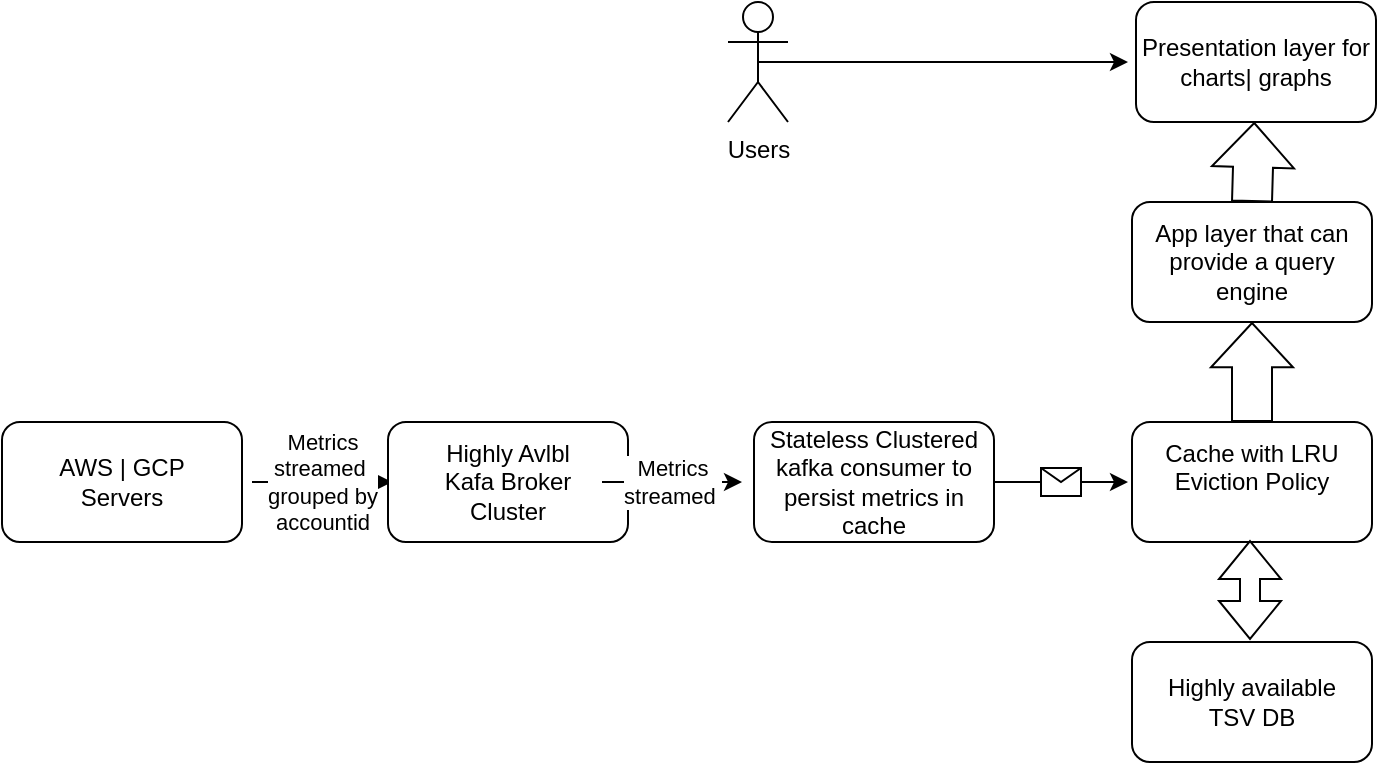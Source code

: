 <mxfile version="20.7.4" type="github"><diagram id="RyDGg3l4UlWJxpqEmcc0" name="Page-1"><mxGraphModel dx="1644" dy="436" grid="1" gridSize="10" guides="1" tooltips="1" connect="1" arrows="1" fold="1" page="1" pageScale="1" pageWidth="850" pageHeight="1100" math="0" shadow="0"><root><mxCell id="0"/><mxCell id="1" parent="0"/><mxCell id="UlwqRI6MdpnJJVIox9KN-1" value="App layer that can provide a query engine" style="rounded=1;whiteSpace=wrap;html=1;" parent="1" vertex="1"><mxGeometry x="552" y="160" width="120" height="60" as="geometry"/></mxCell><mxCell id="UlwqRI6MdpnJJVIox9KN-2" value="Cache with LRU Eviction Policy&lt;span style=&quot;color: rgba(0, 0, 0, 0); font-family: monospace; font-size: 0px; text-align: start;&quot;&gt;%3CmxGraphModel%3E%3Croot%3E%3CmxCell%20id%3D%220%22%2F%3E%3CmxCell%20id%3D%221%22%20parent%3D%220%22%2F%3E%3CmxCell%20id%3D%222%22%20value%3D%22App%22%20style%3D%22rounded%3D1%3BwhiteSpace%3Dwrap%3Bhtml%3D1%3B%22%20vertex%3D%221%22%20parent%3D%221%22%3E%3CmxGeometry%20x%3D%22200%22%20y%3D%22160%22%20width%3D%22120%22%20height%3D%2260%22%20as%3D%22geometry%22%2F%3E%3C%2FmxCell%3E%3C%2Froot%3E%3C%2FmxGraphModel%3E|&lt;br&gt;&lt;br&gt;&lt;/span&gt;" style="rounded=1;whiteSpace=wrap;html=1;" parent="1" vertex="1"><mxGeometry x="552" y="270" width="120" height="60" as="geometry"/></mxCell><mxCell id="UlwqRI6MdpnJJVIox9KN-3" value="Highly available&lt;br&gt;TSV DB" style="rounded=1;whiteSpace=wrap;html=1;" parent="1" vertex="1"><mxGeometry x="552" y="380" width="120" height="60" as="geometry"/></mxCell><mxCell id="UlwqRI6MdpnJJVIox9KN-15" value="Metrics &lt;br&gt;streamed&amp;nbsp;&lt;br&gt;grouped by &lt;br&gt;accountid" style="edgeStyle=orthogonalEdgeStyle;rounded=0;orthogonalLoop=1;jettySize=auto;html=1;exitX=1;exitY=0.5;exitDx=0;exitDy=0;entryX=0;entryY=0.5;entryDx=0;entryDy=0;" parent="1" edge="1"><mxGeometry relative="1" as="geometry"><mxPoint x="112" y="300" as="sourcePoint"/><mxPoint x="182" y="300" as="targetPoint"/></mxGeometry></mxCell><mxCell id="UlwqRI6MdpnJJVIox9KN-4" value="AWS | GCP &lt;br&gt;Servers" style="rounded=1;whiteSpace=wrap;html=1;" parent="1" vertex="1"><mxGeometry x="-13" y="270" width="120" height="60" as="geometry"/></mxCell><mxCell id="UlwqRI6MdpnJJVIox9KN-10" value="Highly Avlbl&lt;br&gt;Kafa Broker &lt;br&gt;Cluster" style="rounded=1;whiteSpace=wrap;html=1;" parent="1" vertex="1"><mxGeometry x="180" y="270" width="120" height="60" as="geometry"/></mxCell><mxCell id="UlwqRI6MdpnJJVIox9KN-11" value="Stateless Clustered kafka consumer to persist metrics in cache" style="rounded=1;whiteSpace=wrap;html=1;" parent="1" vertex="1"><mxGeometry x="363" y="270" width="120" height="60" as="geometry"/></mxCell><mxCell id="UlwqRI6MdpnJJVIox9KN-13" value="" style="endArrow=classic;html=1;rounded=0;exitX=1;exitY=0.5;exitDx=0;exitDy=0;" parent="1" source="UlwqRI6MdpnJJVIox9KN-11" edge="1"><mxGeometry relative="1" as="geometry"><mxPoint x="470" y="240" as="sourcePoint"/><mxPoint x="550" y="300" as="targetPoint"/></mxGeometry></mxCell><mxCell id="UlwqRI6MdpnJJVIox9KN-14" value="" style="shape=message;html=1;outlineConnect=0;" parent="UlwqRI6MdpnJJVIox9KN-13" vertex="1"><mxGeometry width="20" height="14" relative="1" as="geometry"><mxPoint x="-10" y="-7" as="offset"/></mxGeometry></mxCell><mxCell id="UlwqRI6MdpnJJVIox9KN-18" value="Metrics &lt;br&gt;streamed&amp;nbsp;" style="edgeStyle=orthogonalEdgeStyle;rounded=0;orthogonalLoop=1;jettySize=auto;html=1;exitX=1;exitY=0.5;exitDx=0;exitDy=0;entryX=0;entryY=0.5;entryDx=0;entryDy=0;" parent="1" edge="1"><mxGeometry relative="1" as="geometry"><mxPoint x="287" y="300" as="sourcePoint"/><mxPoint x="357" y="300" as="targetPoint"/></mxGeometry></mxCell><mxCell id="UlwqRI6MdpnJJVIox9KN-20" value="" style="shape=flexArrow;endArrow=classic;startArrow=classic;html=1;rounded=0;exitX=0.5;exitY=0;exitDx=0;exitDy=0;" parent="1" edge="1"><mxGeometry width="100" height="100" relative="1" as="geometry"><mxPoint x="611" y="379" as="sourcePoint"/><mxPoint x="611" y="329" as="targetPoint"/></mxGeometry></mxCell><mxCell id="UlwqRI6MdpnJJVIox9KN-21" value="" style="shape=flexArrow;endArrow=classic;html=1;rounded=0;width=20;endSize=7.05;entryX=0.5;entryY=1;entryDx=0;entryDy=0;exitX=0.5;exitY=0;exitDx=0;exitDy=0;" parent="1" source="UlwqRI6MdpnJJVIox9KN-2" target="UlwqRI6MdpnJJVIox9KN-1" edge="1"><mxGeometry width="50" height="50" relative="1" as="geometry"><mxPoint x="410" y="220" as="sourcePoint"/><mxPoint x="460" y="170" as="targetPoint"/></mxGeometry></mxCell><mxCell id="UlwqRI6MdpnJJVIox9KN-23" value="Presentation layer for charts| graphs" style="rounded=1;whiteSpace=wrap;html=1;" parent="1" vertex="1"><mxGeometry x="554" y="60" width="120" height="60" as="geometry"/></mxCell><mxCell id="UlwqRI6MdpnJJVIox9KN-24" value="" style="shape=flexArrow;endArrow=classic;html=1;rounded=0;width=20;endSize=7.05;exitX=0.5;exitY=0;exitDx=0;exitDy=0;" parent="1" source="UlwqRI6MdpnJJVIox9KN-1" target="UlwqRI6MdpnJJVIox9KN-23" edge="1"><mxGeometry width="50" height="50" relative="1" as="geometry"><mxPoint x="512" y="250" as="sourcePoint"/><mxPoint x="360" y="90" as="targetPoint"/></mxGeometry></mxCell><mxCell id="BOSjE2sEYhROFd5nkx8b-3" style="edgeStyle=orthogonalEdgeStyle;rounded=0;orthogonalLoop=1;jettySize=auto;html=1;exitX=0.5;exitY=0.5;exitDx=0;exitDy=0;exitPerimeter=0;" edge="1" parent="1" source="BOSjE2sEYhROFd5nkx8b-1"><mxGeometry relative="1" as="geometry"><mxPoint x="550" y="90" as="targetPoint"/></mxGeometry></mxCell><mxCell id="BOSjE2sEYhROFd5nkx8b-1" value="Users" style="shape=umlActor;verticalLabelPosition=bottom;verticalAlign=top;html=1;outlineConnect=0;" vertex="1" parent="1"><mxGeometry x="350" y="60" width="30" height="60" as="geometry"/></mxCell></root></mxGraphModel></diagram></mxfile>